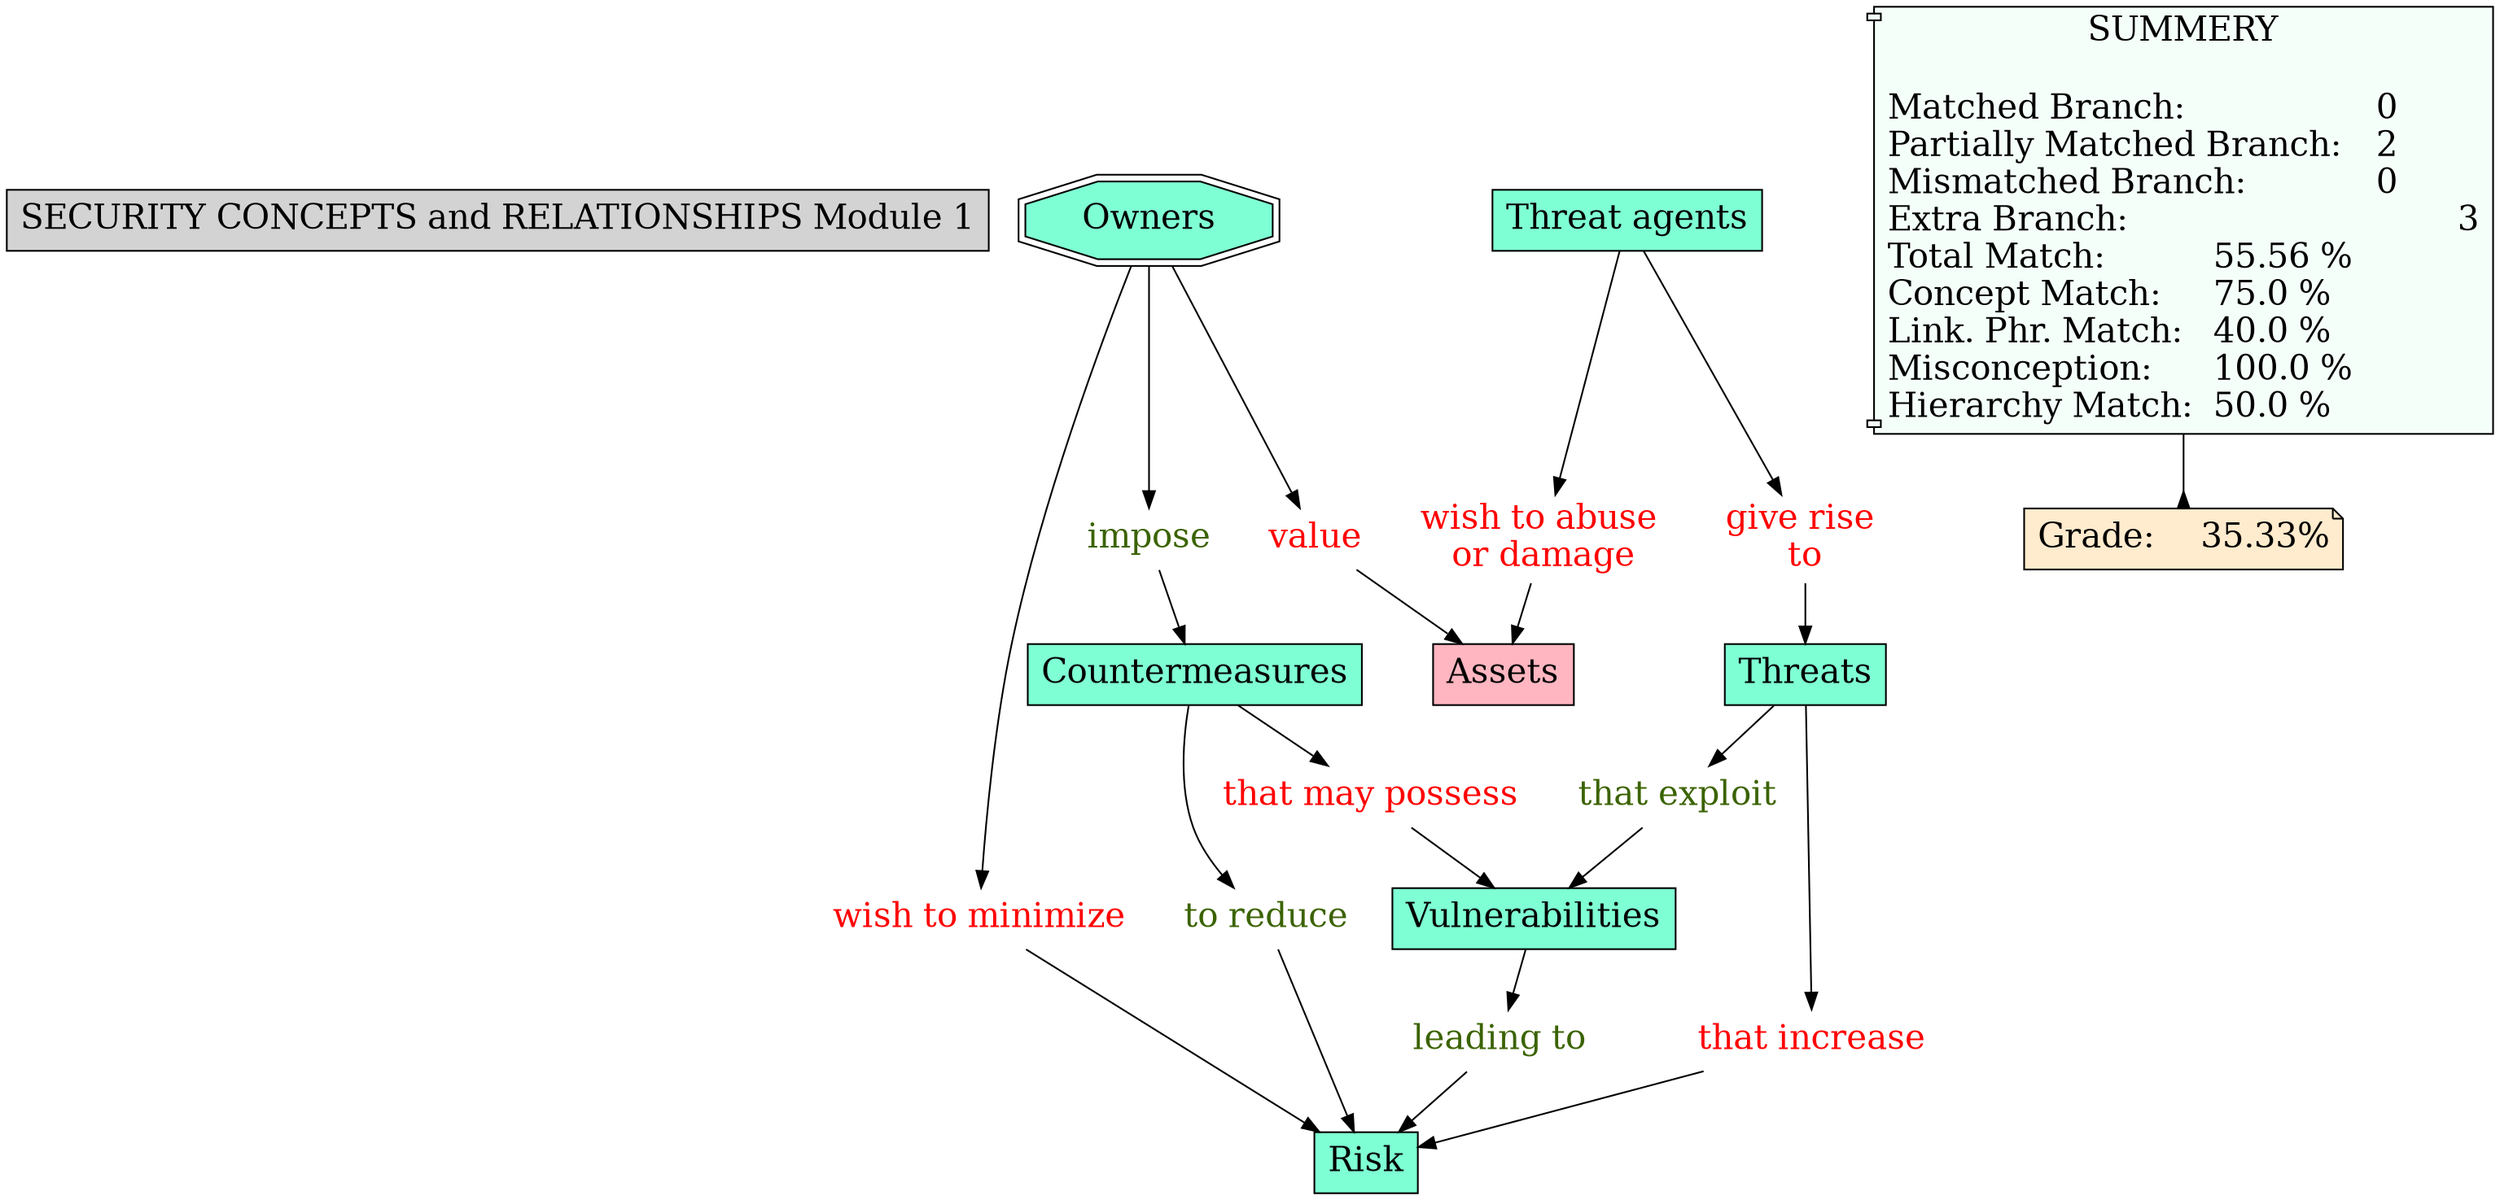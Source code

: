 // The Round Table
digraph {
	"1S2NC59LY-RJ88MP-929" [label="SECURITY CONCEPTS and RELATIONSHIPS Module 1" Gsplines=true fontsize=20 shape=rect style=filled]
	"1S2NC59LY-21WYX8Y-92Q" [label=Vulnerabilities Gsplines=true fontsize=20 shape=rect style=filled]
	"1S2NC59LY-1Q3F83J-92M" [label=Countermeasures Gsplines=true fontsize=20 shape=rect style=filled]
	"1S2NC59LY-6BFR1K-930" [label=Threats Gsplines=true fontsize=20 shape=rect style=filled]
	"1S2NC59LY-VXC8JG-92T" [label="Threat agents" Gsplines=true fontsize=20 shape=rect style=filled]
	"1S2NC59LY-VXC8JG-92T" [label="Threat agents
" Gsplines=true fillcolor=aquamarine fontsize=20 shape=rect style=filled]
	"1S2NFLK5Y-3CXD9K-F30" [label="wish to abuse 
or damage" Gsplines=true fontcolor=red fontsize=20 shape=none]
	"1S2NC59LY-VXC8JG-92T" -> "1S2NFLK5Y-3CXD9K-F30" [constraint=true]
	"1S2NC59LY-1Z13J0-92F" [label=Owners Gsplines=true fillcolor=aquamarine fontsize=20 shape=doubleoctagon style=filled]
	"1S2NC59LZ-S1VN86-94B" [label="wish to minimize
" Gsplines=true fontcolor=red fontsize=20 shape=none]
	"1S2NC59LY-1Z13J0-92F" -> "1S2NC59LZ-S1VN86-94B" [constraint=true]
	"1S2NC59LY-1Z13J0-92F" [label=Owners Gsplines=true fillcolor=aquamarine fontsize=20 shape=doubleoctagon style=filled]
	"1S2NC59LZ-28XB5ZW-93W" [label=value Gsplines=true fontcolor=red fontsize=20 shape=none]
	"1S2NC59LY-1Z13J0-92F" -> "1S2NC59LZ-28XB5ZW-93W" [constraint=true]
	"1S2NC59LZ-1BMQRL6-95P" [label="leading to
" Gsplines=true fontcolor="#3B6300" fontsize=20 shape=none]
	"1S2NC59LY-22X8GJF-92J" [label=Risk Gsplines=true fillcolor=aquamarine fontsize=20 shape=rect style=filled]
	"1S2NC59LZ-1BMQRL6-95P" -> "1S2NC59LY-22X8GJF-92J" [constraint=true]
	"1S2NC59LY-VXC8JG-92T" [label="Threat agents
" Gsplines=true fillcolor=aquamarine fontsize=20 shape=rect style=filled]
	"1S2NC59LZ-1F5YP7B-964" [label="give rise 
to" Gsplines=true fontcolor=red fontsize=20 shape=none]
	"1S2NC59LY-VXC8JG-92T" -> "1S2NC59LZ-1F5YP7B-964" [constraint=true]
	"1S2NC59LZ-Y21DBX-971" [label="that increase
" Gsplines=true fontcolor=red fontsize=20 shape=none]
	"1S2NC59LY-22X8GJF-92J" [label=Risk Gsplines=true fillcolor=aquamarine fontsize=20 shape=rect style=filled]
	"1S2NC59LZ-Y21DBX-971" -> "1S2NC59LY-22X8GJF-92J" [constraint=true]
	"1S2NC59LZ-1562LTZ-94S" [label="to reduce" Gsplines=true fontcolor="#3B6300" fontsize=20 shape=none]
	"1S2NC59LY-22X8GJF-92J" [label=Risk Gsplines=true fillcolor=aquamarine fontsize=20 shape=rect style=filled]
	"1S2NC59LZ-1562LTZ-94S" -> "1S2NC59LY-22X8GJF-92J" [constraint=true]
	"1S2NFLK5Y-3CXD9K-F30" [label="wish to abuse 
or damage" Gsplines=true fontcolor=red fontsize=20 shape=none]
	"1S2NC59LY-PQV4N5-92X" [label=Assets Gsplines=true fillcolor="#FFB6C1" fontsize=20 shape=rect style=filled]
	"1S2NFLK5Y-3CXD9K-F30" -> "1S2NC59LY-PQV4N5-92X" [constraint=true]
	"1S2NC59LZ-1F5YP7B-964" [label="give rise 
to" Gsplines=true fontcolor=red fontsize=20 shape=none]
	"1S2NC59LY-6BFR1K-930" [label=Threats Gsplines=true fillcolor=aquamarine fontsize=20 shape=rect style=filled]
	"1S2NC59LZ-1F5YP7B-964" -> "1S2NC59LY-6BFR1K-930" [constraint=true]
	"1S2NC59LY-6BFR1K-930" [label=Threats Gsplines=true fillcolor=aquamarine fontsize=20 shape=rect style=filled]
	"1S2NC59LZ-NDDN50-97H" [label="that exploit
" Gsplines=true fontcolor="#3B6300" fontsize=20 shape=none]
	"1S2NC59LY-6BFR1K-930" -> "1S2NC59LZ-NDDN50-97H" [constraint=true]
	"1S2NC59LY-1Q3F83J-92M" [label=Countermeasures Gsplines=true fillcolor=aquamarine fontsize=20 shape=rect style=filled]
	"1S2NC59LZ-1562LTZ-94S" [label="to reduce" Gsplines=true fontcolor="#3B6300" fontsize=20 shape=none]
	"1S2NC59LY-1Q3F83J-92M" -> "1S2NC59LZ-1562LTZ-94S" [constraint=true]
	"1S2NC59LZ-28XB5ZW-93W" [label=value Gsplines=true fontcolor=red fontsize=20 shape=none]
	"1S2NC59LY-PQV4N5-92X" [label=Assets Gsplines=true fillcolor="#FFB6C1" fontsize=20 shape=rect style=filled]
	"1S2NC59LZ-28XB5ZW-93W" -> "1S2NC59LY-PQV4N5-92X" [constraint=true]
	"1S2NC59LY-1Z13J0-92F" [label=Owners Gsplines=true fillcolor=aquamarine fontsize=20 shape=doubleoctagon style=filled]
	"1S2NC59LY-J8Q3RN-93B" [label=impose Gsplines=true fontcolor="#3B6300" fontsize=20 shape=none]
	"1S2NC59LY-1Z13J0-92F" -> "1S2NC59LY-J8Q3RN-93B" [constraint=true]
	"1S2NC59LZ-XL0H3M-957" [label="that may possess
" Gsplines=true fontcolor=red fontsize=20 shape=none]
	"1S2NC59LY-21WYX8Y-92Q" [label=Vulnerabilities Gsplines=true fillcolor=aquamarine fontsize=20 shape=rect style=filled]
	"1S2NC59LZ-XL0H3M-957" -> "1S2NC59LY-21WYX8Y-92Q" [constraint=true]
	"1S2NC59LY-1Q3F83J-92M" [label=Countermeasures Gsplines=true fillcolor=aquamarine fontsize=20 shape=rect style=filled]
	"1S2NC59LZ-XL0H3M-957" [label="that may possess
" Gsplines=true fontcolor=red fontsize=20 shape=none]
	"1S2NC59LY-1Q3F83J-92M" -> "1S2NC59LZ-XL0H3M-957" [constraint=true]
	"1S2NC59LZ-NDDN50-97H" [label="that exploit
" Gsplines=true fontcolor="#3B6300" fontsize=20 shape=none]
	"1S2NC59LY-21WYX8Y-92Q" [label=Vulnerabilities Gsplines=true fillcolor=aquamarine fontsize=20 shape=rect style=filled]
	"1S2NC59LZ-NDDN50-97H" -> "1S2NC59LY-21WYX8Y-92Q" [constraint=true]
	"1S2NC59LZ-S1VN86-94B" [label="wish to minimize
" Gsplines=true fontcolor=red fontsize=20 shape=none]
	"1S2NC59LY-22X8GJF-92J" [label=Risk Gsplines=true fillcolor=aquamarine fontsize=20 shape=rect style=filled]
	"1S2NC59LZ-S1VN86-94B" -> "1S2NC59LY-22X8GJF-92J" [constraint=true]
	"1S2NC59LY-21WYX8Y-92Q" [label=Vulnerabilities Gsplines=true fillcolor=aquamarine fontsize=20 shape=rect style=filled]
	"1S2NC59LZ-1BMQRL6-95P" [label="leading to
" Gsplines=true fontcolor="#3B6300" fontsize=20 shape=none]
	"1S2NC59LY-21WYX8Y-92Q" -> "1S2NC59LZ-1BMQRL6-95P" [constraint=true]
	"1S2NC59LY-6BFR1K-930" [label=Threats Gsplines=true fillcolor=aquamarine fontsize=20 shape=rect style=filled]
	"1S2NC59LZ-Y21DBX-971" [label="that increase
" Gsplines=true fontcolor=red fontsize=20 shape=none]
	"1S2NC59LY-6BFR1K-930" -> "1S2NC59LZ-Y21DBX-971" [constraint=true]
	"1S2NC59LY-J8Q3RN-93B" [label=impose Gsplines=true fontcolor="#3B6300" fontsize=20 shape=none]
	"1S2NC59LY-1Q3F83J-92M" [label=Countermeasures Gsplines=true fillcolor=aquamarine fontsize=20 shape=rect style=filled]
	"1S2NC59LY-J8Q3RN-93B" -> "1S2NC59LY-1Q3F83J-92M" [constraint=true]
	Stat [label="SUMMERY

Matched Branch:			0\lPartially Matched Branch:	2\lMismatched Branch:		0\lExtra Branch:				3\lTotal Match:		55.56 %\lConcept Match:	75.0 %\lLink. Phr. Match:	40.0 %\lMisconception:	100.0 %\lHierarchy Match:	50.0 %\l" Gsplines=true fillcolor="#F5FFFA" fontsize=20 shape=component style=filled]
	Grade [label="Grade:	35.33%" Gsplines=true fillcolor="#FFEBCD" fontsize=20 shape=note style=filled]
	Stat -> Grade [arrowhead=inv color=black constraint=true]
}
